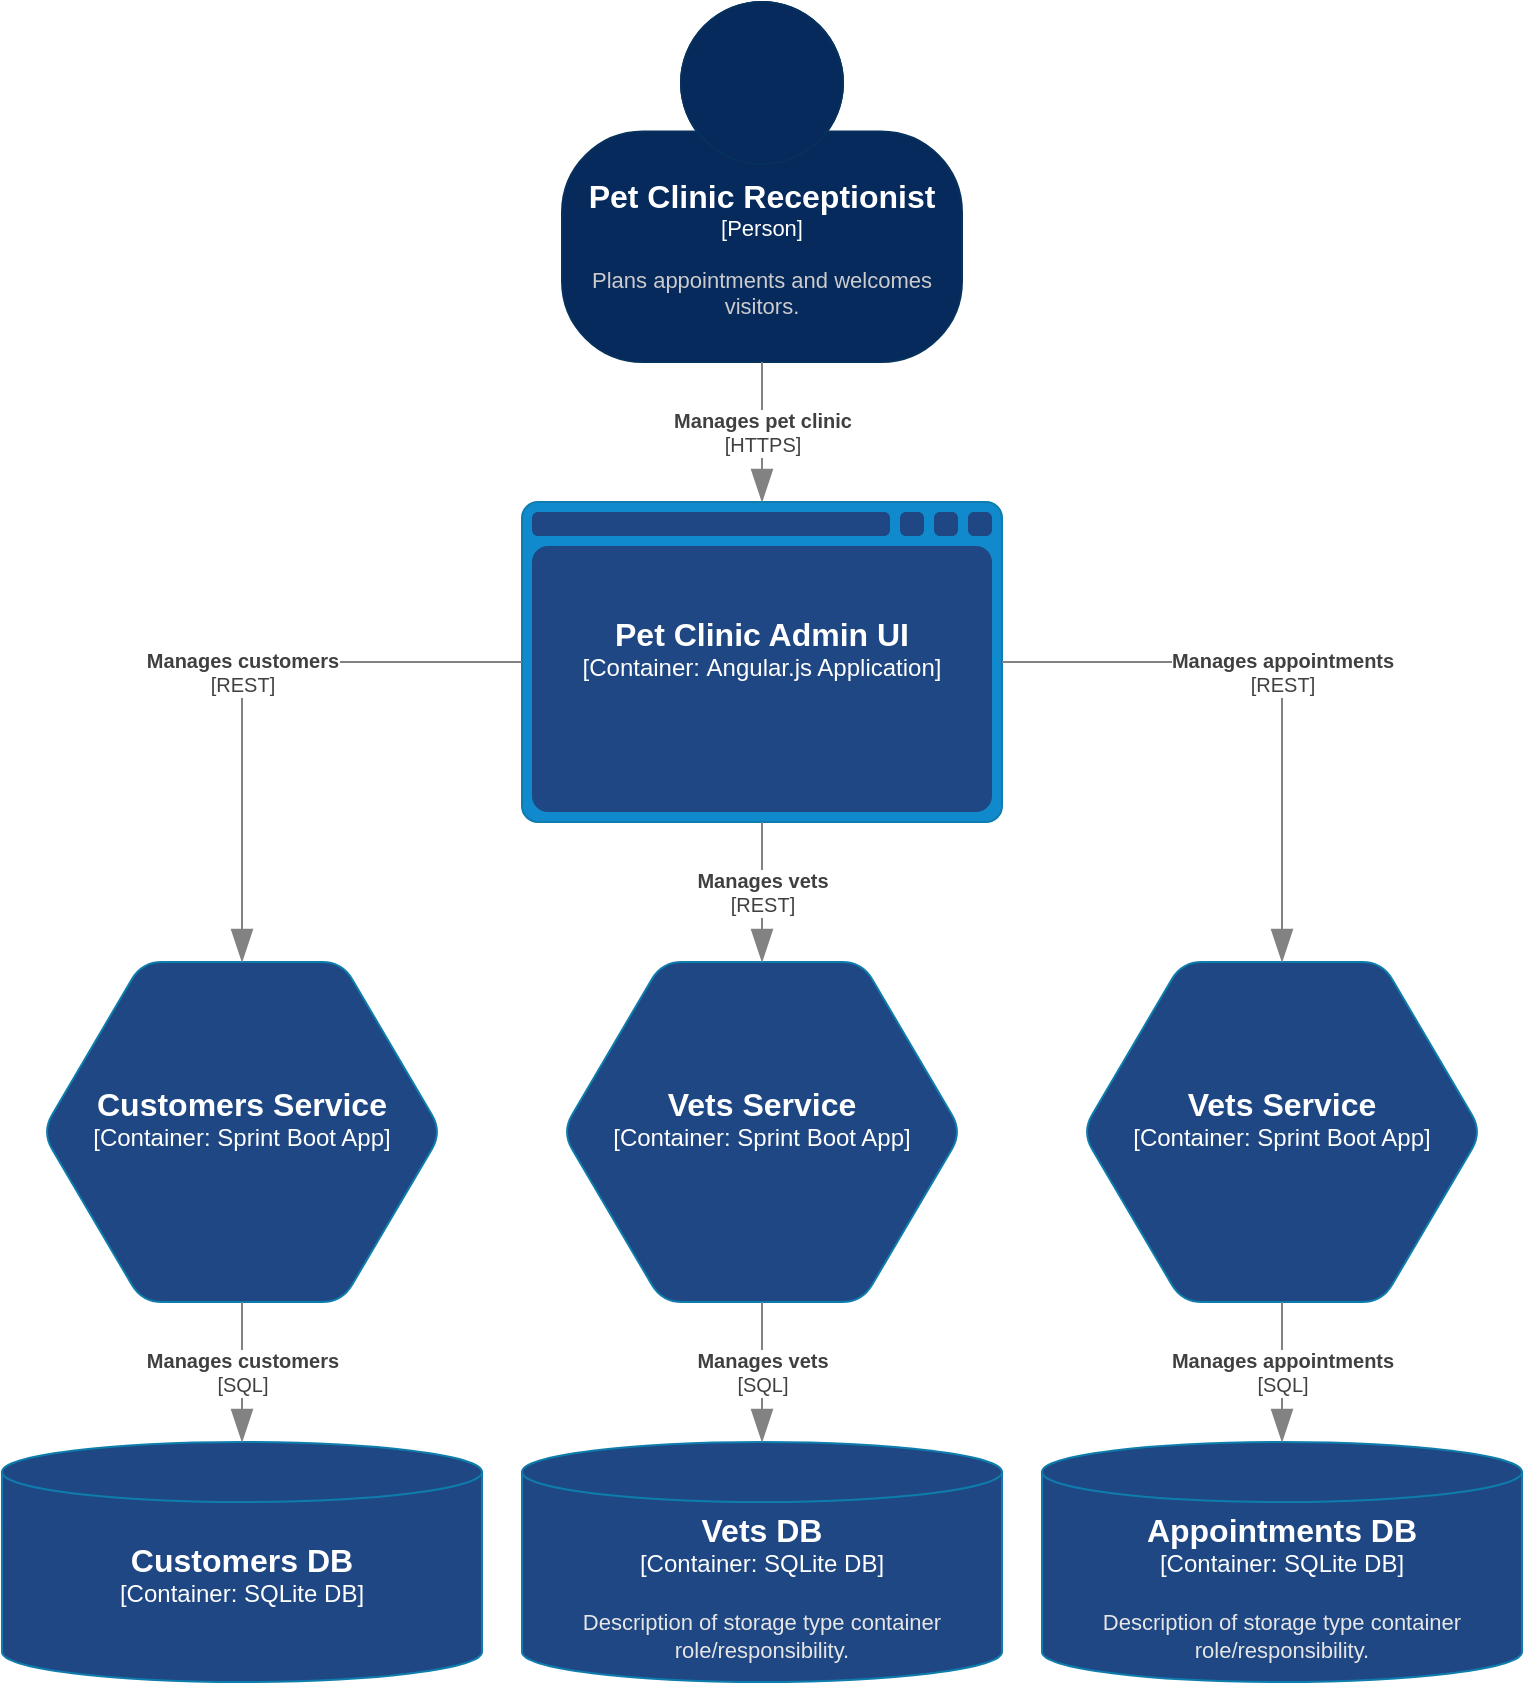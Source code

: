 <mxfile version="21.4.0" type="device">
  <diagram name="Page-1" id="D9JeuFfJsQkls68Xe9H6">
    <mxGraphModel dx="1114" dy="658" grid="1" gridSize="10" guides="1" tooltips="1" connect="1" arrows="1" fold="1" page="1" pageScale="1" pageWidth="827" pageHeight="1169" math="0" shadow="0">
      <root>
        <mxCell id="0" />
        <mxCell id="1" parent="0" />
        <object placeholders="1" c4Name="Pet Clinic Receptionist" c4Type="Person" c4Description="Plans appointments and welcomes visitors." label="&lt;font style=&quot;font-size: 16px&quot;&gt;&lt;b&gt;%c4Name%&lt;/b&gt;&lt;/font&gt;&lt;div&gt;[%c4Type%]&lt;/div&gt;&lt;br&gt;&lt;div&gt;&lt;font style=&quot;font-size: 11px&quot;&gt;&lt;font color=&quot;#cccccc&quot;&gt;%c4Description%&lt;/font&gt;&lt;/div&gt;" id="i_tSSo-43bbMpEMsmy9N-1">
          <mxCell style="html=1;fontSize=11;dashed=0;whiteSpace=wrap;fillColor=#072A5D;strokeColor=#06315C;fontColor=#ffffff;shape=mxgraph.c4.person2;align=center;metaEdit=1;points=[[0.5,0,0],[1,0.5,0],[1,0.75,0],[0.75,1,0],[0.5,1,0],[0.25,1,0],[0,0.75,0],[0,0.5,0]];resizable=0;" vertex="1" parent="1">
            <mxGeometry x="290" y="10" width="200" height="180" as="geometry" />
          </mxCell>
        </object>
        <object placeholders="1" c4Type="Pet Clinic Admin UI" c4Container="Container" c4Technology="Angular.js Application" c4Description="" label="&lt;font style=&quot;font-size: 16px&quot;&gt;&lt;b&gt;%c4Type%&lt;/b&gt;&lt;/font&gt;&lt;div&gt;[%c4Container%:&amp;nbsp;%c4Technology%]&lt;/div&gt;&lt;br&gt;&lt;div&gt;&lt;font style=&quot;font-size: 11px&quot;&gt;&lt;font color=&quot;#E6E6E6&quot;&gt;%c4Description%&lt;/font&gt;&lt;/div&gt;" id="i_tSSo-43bbMpEMsmy9N-2">
          <mxCell style="shape=mxgraph.c4.webBrowserContainer2;whiteSpace=wrap;html=1;boundedLbl=1;rounded=0;labelBackgroundColor=none;strokeColor=#118ACD;fillColor=#1F4783;strokeColor=#118ACD;strokeColor2=#0E7DAD;fontSize=12;fontColor=#ffffff;align=center;metaEdit=1;points=[[0.5,0,0],[1,0.25,0],[1,0.5,0],[1,0.75,0],[0.5,1,0],[0,0.75,0],[0,0.5,0],[0,0.25,0]];resizable=0;" vertex="1" parent="1">
            <mxGeometry x="270" y="260" width="240" height="160" as="geometry" />
          </mxCell>
        </object>
        <object placeholders="1" c4Type="Relationship" c4Technology="HTTPS" c4Description="Manages pet clinic" label="&lt;div style=&quot;text-align: left&quot;&gt;&lt;div style=&quot;text-align: center&quot;&gt;&lt;b&gt;%c4Description%&lt;/b&gt;&lt;/div&gt;&lt;div style=&quot;text-align: center&quot;&gt;[%c4Technology%]&lt;/div&gt;&lt;/div&gt;" id="i_tSSo-43bbMpEMsmy9N-3">
          <mxCell style="endArrow=blockThin;html=1;fontSize=10;fontColor=#404040;strokeWidth=1;endFill=1;strokeColor=#828282;elbow=vertical;metaEdit=1;endSize=14;startSize=14;jumpStyle=arc;jumpSize=16;rounded=0;edgeStyle=orthogonalEdgeStyle;exitX=0.5;exitY=1;exitDx=0;exitDy=0;exitPerimeter=0;entryX=0.5;entryY=0;entryDx=0;entryDy=0;entryPerimeter=0;" edge="1" parent="1" source="i_tSSo-43bbMpEMsmy9N-1" target="i_tSSo-43bbMpEMsmy9N-2">
            <mxGeometry width="240" relative="1" as="geometry">
              <mxPoint x="290" y="270" as="sourcePoint" />
              <mxPoint x="530" y="270" as="targetPoint" />
            </mxGeometry>
          </mxCell>
        </object>
        <object placeholders="1" c4Type="Customers Service" c4Container="Container" c4Technology="Sprint Boot App" c4Description="" label="&lt;font style=&quot;font-size: 16px&quot;&gt;&lt;b&gt;%c4Type%&lt;/b&gt;&lt;/font&gt;&lt;div&gt;[%c4Container%:&amp;nbsp;%c4Technology%]&lt;/div&gt;&lt;br&gt;&lt;div&gt;&lt;font style=&quot;font-size: 11px&quot;&gt;&lt;font color=&quot;#E6E6E6&quot;&gt;%c4Description%&lt;/font&gt;&lt;/div&gt;" id="i_tSSo-43bbMpEMsmy9N-5">
          <mxCell style="shape=hexagon;size=50;perimeter=hexagonPerimeter2;whiteSpace=wrap;html=1;fixedSize=1;rounded=1;labelBackgroundColor=none;fillColor=#1F4783;fontSize=12;fontColor=#ffffff;align=center;strokeColor=#0E7DAD;metaEdit=1;points=[[0.5,0,0],[1,0.25,0],[1,0.5,0],[1,0.75,0],[0.5,1,0],[0,0.75,0],[0,0.5,0],[0,0.25,0]];resizable=0;" vertex="1" parent="1">
            <mxGeometry x="30" y="490" width="200" height="170" as="geometry" />
          </mxCell>
        </object>
        <object placeholders="1" c4Type="Vets Service" c4Container="Container" c4Technology="Sprint Boot App" c4Description="" label="&lt;font style=&quot;font-size: 16px&quot;&gt;&lt;b&gt;%c4Type%&lt;/b&gt;&lt;/font&gt;&lt;div&gt;[%c4Container%:&amp;nbsp;%c4Technology%]&lt;/div&gt;&lt;br&gt;&lt;div&gt;&lt;font style=&quot;font-size: 11px&quot;&gt;&lt;font color=&quot;#E6E6E6&quot;&gt;%c4Description%&lt;/font&gt;&lt;/div&gt;" id="i_tSSo-43bbMpEMsmy9N-6">
          <mxCell style="shape=hexagon;size=50;perimeter=hexagonPerimeter2;whiteSpace=wrap;html=1;fixedSize=1;rounded=1;labelBackgroundColor=none;fillColor=#1F4783;fontSize=12;fontColor=#ffffff;align=center;strokeColor=#0E7DAD;metaEdit=1;points=[[0.5,0,0],[1,0.25,0],[1,0.5,0],[1,0.75,0],[0.5,1,0],[0,0.75,0],[0,0.5,0],[0,0.25,0]];resizable=0;" vertex="1" parent="1">
            <mxGeometry x="290" y="490" width="200" height="170" as="geometry" />
          </mxCell>
        </object>
        <object placeholders="1" c4Type="Relationship" c4Technology="REST" c4Description="Manages customers" label="&lt;div style=&quot;text-align: left&quot;&gt;&lt;div style=&quot;text-align: center&quot;&gt;&lt;b&gt;%c4Description%&lt;/b&gt;&lt;/div&gt;&lt;div style=&quot;text-align: center&quot;&gt;[%c4Technology%]&lt;/div&gt;&lt;/div&gt;" id="i_tSSo-43bbMpEMsmy9N-10">
          <mxCell style="endArrow=blockThin;html=1;fontSize=10;fontColor=#404040;strokeWidth=1;endFill=1;strokeColor=#828282;elbow=vertical;metaEdit=1;endSize=14;startSize=14;jumpStyle=arc;jumpSize=16;rounded=0;edgeStyle=orthogonalEdgeStyle;exitX=0;exitY=0.5;exitDx=0;exitDy=0;exitPerimeter=0;entryX=0.5;entryY=0;entryDx=0;entryDy=0;entryPerimeter=0;" edge="1" parent="1" source="i_tSSo-43bbMpEMsmy9N-2" target="i_tSSo-43bbMpEMsmy9N-5">
            <mxGeometry width="240" relative="1" as="geometry">
              <mxPoint x="290" y="460" as="sourcePoint" />
              <mxPoint x="530" y="460" as="targetPoint" />
            </mxGeometry>
          </mxCell>
        </object>
        <object placeholders="1" c4Type="Relationship" c4Technology="REST" c4Description="Manages vets" label="&lt;div style=&quot;text-align: left&quot;&gt;&lt;div style=&quot;text-align: center&quot;&gt;&lt;b&gt;%c4Description%&lt;/b&gt;&lt;/div&gt;&lt;div style=&quot;text-align: center&quot;&gt;[%c4Technology%]&lt;/div&gt;&lt;/div&gt;" id="i_tSSo-43bbMpEMsmy9N-12">
          <mxCell style="endArrow=blockThin;html=1;fontSize=10;fontColor=#404040;strokeWidth=1;endFill=1;strokeColor=#828282;elbow=vertical;metaEdit=1;endSize=14;startSize=14;jumpStyle=arc;jumpSize=16;rounded=0;edgeStyle=orthogonalEdgeStyle;exitX=0.5;exitY=1;exitDx=0;exitDy=0;exitPerimeter=0;" edge="1" parent="1" source="i_tSSo-43bbMpEMsmy9N-2" target="i_tSSo-43bbMpEMsmy9N-6">
            <mxGeometry width="240" relative="1" as="geometry">
              <mxPoint x="290" y="460" as="sourcePoint" />
              <mxPoint x="530" y="460" as="targetPoint" />
            </mxGeometry>
          </mxCell>
        </object>
        <object placeholders="1" c4Type="Vets Service" c4Container="Container" c4Technology="Sprint Boot App" c4Description="" label="&lt;font style=&quot;font-size: 16px&quot;&gt;&lt;b&gt;%c4Type%&lt;/b&gt;&lt;/font&gt;&lt;div&gt;[%c4Container%:&amp;nbsp;%c4Technology%]&lt;/div&gt;&lt;br&gt;&lt;div&gt;&lt;font style=&quot;font-size: 11px&quot;&gt;&lt;font color=&quot;#E6E6E6&quot;&gt;%c4Description%&lt;/font&gt;&lt;/div&gt;" id="i_tSSo-43bbMpEMsmy9N-13">
          <mxCell style="shape=hexagon;size=50;perimeter=hexagonPerimeter2;whiteSpace=wrap;html=1;fixedSize=1;rounded=1;labelBackgroundColor=none;fillColor=#1F4783;fontSize=12;fontColor=#ffffff;align=center;strokeColor=#0E7DAD;metaEdit=1;points=[[0.5,0,0],[1,0.25,0],[1,0.5,0],[1,0.75,0],[0.5,1,0],[0,0.75,0],[0,0.5,0],[0,0.25,0]];resizable=0;" vertex="1" parent="1">
            <mxGeometry x="550" y="490" width="200" height="170" as="geometry" />
          </mxCell>
        </object>
        <object placeholders="1" c4Type="Relationship" c4Technology="REST" c4Description="Manages appointments" label="&lt;div style=&quot;text-align: left&quot;&gt;&lt;div style=&quot;text-align: center&quot;&gt;&lt;b&gt;%c4Description%&lt;/b&gt;&lt;/div&gt;&lt;div style=&quot;text-align: center&quot;&gt;[%c4Technology%]&lt;/div&gt;&lt;/div&gt;" id="i_tSSo-43bbMpEMsmy9N-14">
          <mxCell style="endArrow=blockThin;html=1;fontSize=10;fontColor=#404040;strokeWidth=1;endFill=1;strokeColor=#828282;elbow=vertical;metaEdit=1;endSize=14;startSize=14;jumpStyle=arc;jumpSize=16;rounded=0;edgeStyle=orthogonalEdgeStyle;exitX=1;exitY=0.5;exitDx=0;exitDy=0;exitPerimeter=0;entryX=0.5;entryY=0;entryDx=0;entryDy=0;entryPerimeter=0;" edge="1" parent="1" source="i_tSSo-43bbMpEMsmy9N-2" target="i_tSSo-43bbMpEMsmy9N-13">
            <mxGeometry width="240" relative="1" as="geometry">
              <mxPoint x="280" y="350" as="sourcePoint" />
              <mxPoint x="180" y="500" as="targetPoint" />
            </mxGeometry>
          </mxCell>
        </object>
        <object placeholders="1" c4Type="Customers DB" c4Container="Container" c4Technology="SQLite DB" c4Description="" label="&lt;font style=&quot;font-size: 16px&quot;&gt;&lt;b&gt;%c4Type%&lt;/b&gt;&lt;/font&gt;&lt;div&gt;[%c4Container%:&amp;nbsp;%c4Technology%]&lt;/div&gt;&lt;br&gt;&lt;div&gt;&lt;font style=&quot;font-size: 11px&quot;&gt;&lt;font color=&quot;#E6E6E6&quot;&gt;%c4Description%&lt;/font&gt;&lt;/div&gt;" id="i_tSSo-43bbMpEMsmy9N-15">
          <mxCell style="shape=cylinder3;size=15;whiteSpace=wrap;html=1;boundedLbl=1;rounded=0;labelBackgroundColor=none;fillColor=#1F4783;fontSize=12;fontColor=#ffffff;align=center;strokeColor=#0E7DAD;metaEdit=1;points=[[0.5,0,0],[1,0.25,0],[1,0.5,0],[1,0.75,0],[0.5,1,0],[0,0.75,0],[0,0.5,0],[0,0.25,0]];resizable=0;" vertex="1" parent="1">
            <mxGeometry x="10" y="730" width="240" height="120" as="geometry" />
          </mxCell>
        </object>
        <object placeholders="1" c4Type="Relationship" c4Technology="SQL" c4Description="Manages customers" label="&lt;div style=&quot;text-align: left&quot;&gt;&lt;div style=&quot;text-align: center&quot;&gt;&lt;b&gt;%c4Description%&lt;/b&gt;&lt;/div&gt;&lt;div style=&quot;text-align: center&quot;&gt;[%c4Technology%]&lt;/div&gt;&lt;/div&gt;" id="i_tSSo-43bbMpEMsmy9N-16">
          <mxCell style="endArrow=blockThin;html=1;fontSize=10;fontColor=#404040;strokeWidth=1;endFill=1;strokeColor=#828282;elbow=vertical;metaEdit=1;endSize=14;startSize=14;jumpStyle=arc;jumpSize=16;rounded=0;edgeStyle=orthogonalEdgeStyle;exitX=0.5;exitY=1;exitDx=0;exitDy=0;exitPerimeter=0;entryX=0.5;entryY=0;entryDx=0;entryDy=0;entryPerimeter=0;" edge="1" parent="1" source="i_tSSo-43bbMpEMsmy9N-5" target="i_tSSo-43bbMpEMsmy9N-15">
            <mxGeometry width="240" relative="1" as="geometry">
              <mxPoint x="290" y="660" as="sourcePoint" />
              <mxPoint x="530" y="660" as="targetPoint" />
            </mxGeometry>
          </mxCell>
        </object>
        <object placeholders="1" c4Type="Vets DB" c4Container="Container" c4Technology="SQLite DB" c4Description="Description of storage type container role/responsibility." label="&lt;font style=&quot;font-size: 16px&quot;&gt;&lt;b&gt;%c4Type%&lt;/b&gt;&lt;/font&gt;&lt;div&gt;[%c4Container%:&amp;nbsp;%c4Technology%]&lt;/div&gt;&lt;br&gt;&lt;div&gt;&lt;font style=&quot;font-size: 11px&quot;&gt;&lt;font color=&quot;#E6E6E6&quot;&gt;%c4Description%&lt;/font&gt;&lt;/div&gt;" id="i_tSSo-43bbMpEMsmy9N-17">
          <mxCell style="shape=cylinder3;size=15;whiteSpace=wrap;html=1;boundedLbl=1;rounded=0;labelBackgroundColor=none;fillColor=#1F4783;fontSize=12;fontColor=#ffffff;align=center;strokeColor=#0E7DAD;metaEdit=1;points=[[0.5,0,0],[1,0.25,0],[1,0.5,0],[1,0.75,0],[0.5,1,0],[0,0.75,0],[0,0.5,0],[0,0.25,0]];resizable=0;" vertex="1" parent="1">
            <mxGeometry x="270" y="730" width="240" height="120" as="geometry" />
          </mxCell>
        </object>
        <object placeholders="1" c4Type="Appointments DB" c4Container="Container" c4Technology="SQLite DB" c4Description="Description of storage type container role/responsibility." label="&lt;font style=&quot;font-size: 16px&quot;&gt;&lt;b&gt;%c4Type%&lt;/b&gt;&lt;/font&gt;&lt;div&gt;[%c4Container%:&amp;nbsp;%c4Technology%]&lt;/div&gt;&lt;br&gt;&lt;div&gt;&lt;font style=&quot;font-size: 11px&quot;&gt;&lt;font color=&quot;#E6E6E6&quot;&gt;%c4Description%&lt;/font&gt;&lt;/div&gt;" id="i_tSSo-43bbMpEMsmy9N-18">
          <mxCell style="shape=cylinder3;size=15;whiteSpace=wrap;html=1;boundedLbl=1;rounded=0;labelBackgroundColor=none;fillColor=#1F4783;fontSize=12;fontColor=#ffffff;align=center;strokeColor=#0E7DAD;metaEdit=1;points=[[0.5,0,0],[1,0.25,0],[1,0.5,0],[1,0.75,0],[0.5,1,0],[0,0.75,0],[0,0.5,0],[0,0.25,0]];resizable=0;" vertex="1" parent="1">
            <mxGeometry x="530" y="730" width="240" height="120" as="geometry" />
          </mxCell>
        </object>
        <object placeholders="1" c4Type="Relationship" c4Technology="SQL" c4Description="Manages vets" label="&lt;div style=&quot;text-align: left&quot;&gt;&lt;div style=&quot;text-align: center&quot;&gt;&lt;b&gt;%c4Description%&lt;/b&gt;&lt;/div&gt;&lt;div style=&quot;text-align: center&quot;&gt;[%c4Technology%]&lt;/div&gt;&lt;/div&gt;" id="i_tSSo-43bbMpEMsmy9N-19">
          <mxCell style="endArrow=blockThin;html=1;fontSize=10;fontColor=#404040;strokeWidth=1;endFill=1;strokeColor=#828282;elbow=vertical;metaEdit=1;endSize=14;startSize=14;jumpStyle=arc;jumpSize=16;rounded=0;edgeStyle=orthogonalEdgeStyle;exitX=0.5;exitY=1;exitDx=0;exitDy=0;exitPerimeter=0;" edge="1" parent="1" source="i_tSSo-43bbMpEMsmy9N-6" target="i_tSSo-43bbMpEMsmy9N-17">
            <mxGeometry width="240" relative="1" as="geometry">
              <mxPoint x="140" y="670" as="sourcePoint" />
              <mxPoint x="140" y="740" as="targetPoint" />
            </mxGeometry>
          </mxCell>
        </object>
        <object placeholders="1" c4Type="Relationship" c4Technology="SQL" c4Description="Manages appointments" label="&lt;div style=&quot;text-align: left&quot;&gt;&lt;div style=&quot;text-align: center&quot;&gt;&lt;b&gt;%c4Description%&lt;/b&gt;&lt;/div&gt;&lt;div style=&quot;text-align: center&quot;&gt;[%c4Technology%]&lt;/div&gt;&lt;/div&gt;" id="i_tSSo-43bbMpEMsmy9N-20">
          <mxCell style="endArrow=blockThin;html=1;fontSize=10;fontColor=#404040;strokeWidth=1;endFill=1;strokeColor=#828282;elbow=vertical;metaEdit=1;endSize=14;startSize=14;jumpStyle=arc;jumpSize=16;rounded=0;edgeStyle=orthogonalEdgeStyle;exitX=0.5;exitY=1;exitDx=0;exitDy=0;exitPerimeter=0;" edge="1" parent="1" source="i_tSSo-43bbMpEMsmy9N-13" target="i_tSSo-43bbMpEMsmy9N-18">
            <mxGeometry width="240" relative="1" as="geometry">
              <mxPoint x="400" y="670" as="sourcePoint" />
              <mxPoint x="400" y="740" as="targetPoint" />
            </mxGeometry>
          </mxCell>
        </object>
      </root>
    </mxGraphModel>
  </diagram>
</mxfile>
